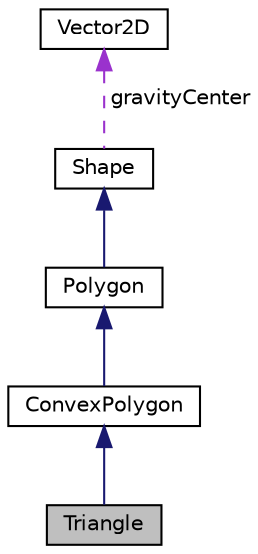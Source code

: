 digraph "Triangle"
{
 // LATEX_PDF_SIZE
  edge [fontname="Helvetica",fontsize="10",labelfontname="Helvetica",labelfontsize="10"];
  node [fontname="Helvetica",fontsize="10",shape=record];
  Node1 [label="Triangle",height=0.2,width=0.4,color="black", fillcolor="grey75", style="filled", fontcolor="black",tooltip=" "];
  Node2 -> Node1 [dir="back",color="midnightblue",fontsize="10",style="solid",fontname="Helvetica"];
  Node2 [label="ConvexPolygon",height=0.2,width=0.4,color="black", fillcolor="white", style="filled",URL="$class_convex_polygon.html",tooltip=" "];
  Node3 -> Node2 [dir="back",color="midnightblue",fontsize="10",style="solid",fontname="Helvetica"];
  Node3 [label="Polygon",height=0.2,width=0.4,color="black", fillcolor="white", style="filled",URL="$class_polygon.html",tooltip=" "];
  Node4 -> Node3 [dir="back",color="midnightblue",fontsize="10",style="solid",fontname="Helvetica"];
  Node4 [label="Shape",height=0.2,width=0.4,color="black", fillcolor="white", style="filled",URL="$class_shape.html",tooltip=" "];
  Node5 -> Node4 [dir="back",color="darkorchid3",fontsize="10",style="dashed",label=" gravityCenter" ,fontname="Helvetica"];
  Node5 [label="Vector2D",height=0.2,width=0.4,color="black", fillcolor="white", style="filled",URL="$class_vector2_d.html",tooltip=" "];
}
